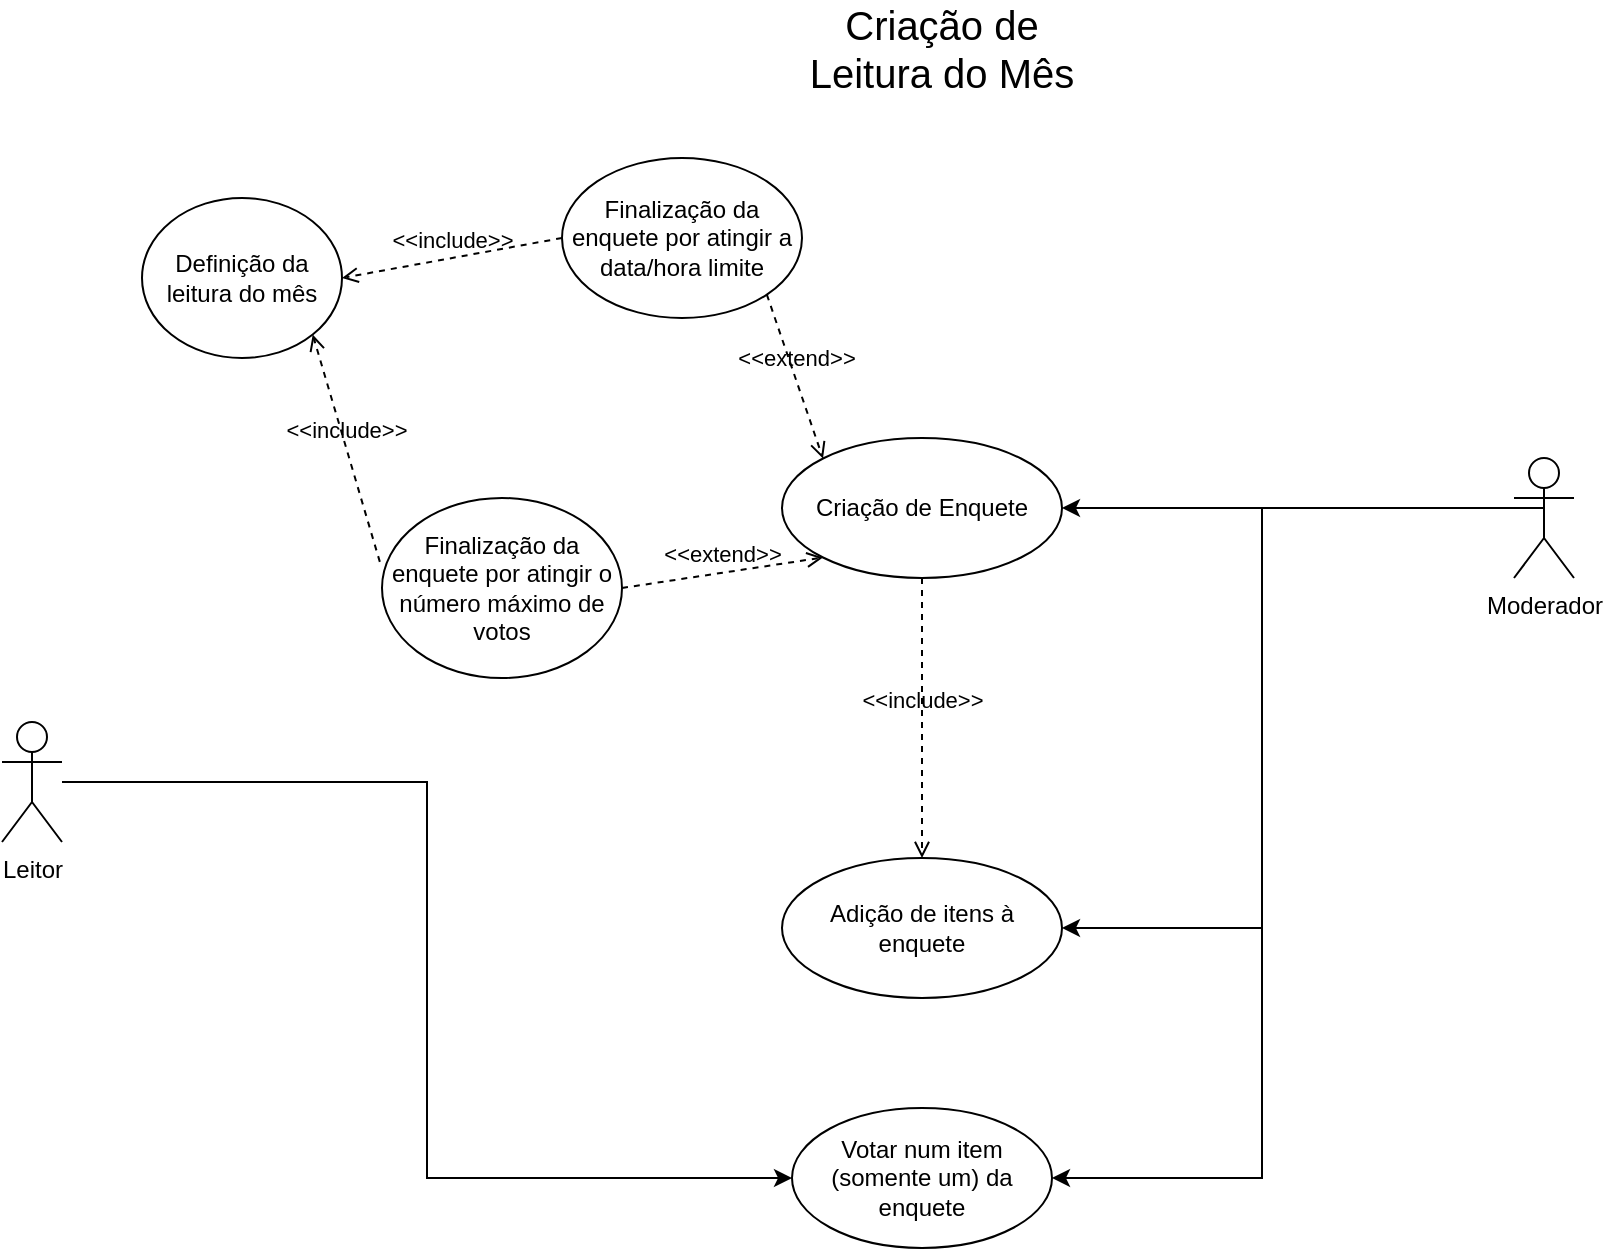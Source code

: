<mxfile version="21.1.2" type="device">
  <diagram name="Page-1" id="xCkjlxHcud06IziBQde7">
    <mxGraphModel dx="1311" dy="1261" grid="1" gridSize="10" guides="1" tooltips="1" connect="1" arrows="1" fold="1" page="1" pageScale="1" pageWidth="413" pageHeight="583" math="0" shadow="0">
      <root>
        <mxCell id="0" />
        <mxCell id="1" parent="0" />
        <mxCell id="FxO7BSVWqYl7jnOC90Lk-30" style="edgeStyle=orthogonalEdgeStyle;rounded=0;orthogonalLoop=1;jettySize=auto;html=1;exitX=0.5;exitY=0.5;exitDx=0;exitDy=0;exitPerimeter=0;entryX=1;entryY=0.5;entryDx=0;entryDy=0;" edge="1" parent="1" source="nq7M4v11IYsO-Z61pEUY-4" target="FxO7BSVWqYl7jnOC90Lk-29">
          <mxGeometry relative="1" as="geometry">
            <Array as="points">
              <mxPoint x="811" y="185" />
            </Array>
          </mxGeometry>
        </mxCell>
        <mxCell id="FxO7BSVWqYl7jnOC90Lk-32" style="edgeStyle=orthogonalEdgeStyle;rounded=0;orthogonalLoop=1;jettySize=auto;html=1;exitX=0.5;exitY=0.5;exitDx=0;exitDy=0;exitPerimeter=0;entryX=1;entryY=0.5;entryDx=0;entryDy=0;" edge="1" parent="1" source="nq7M4v11IYsO-Z61pEUY-4" target="FxO7BSVWqYl7jnOC90Lk-31">
          <mxGeometry relative="1" as="geometry">
            <Array as="points">
              <mxPoint x="811" y="185" />
              <mxPoint x="670" y="185" />
              <mxPoint x="670" y="395" />
            </Array>
          </mxGeometry>
        </mxCell>
        <mxCell id="FxO7BSVWqYl7jnOC90Lk-40" style="edgeStyle=orthogonalEdgeStyle;rounded=0;orthogonalLoop=1;jettySize=auto;html=1;entryX=1;entryY=0.5;entryDx=0;entryDy=0;" edge="1" parent="1" source="nq7M4v11IYsO-Z61pEUY-4" target="FxO7BSVWqYl7jnOC90Lk-39">
          <mxGeometry relative="1" as="geometry">
            <Array as="points">
              <mxPoint x="670" y="185" />
              <mxPoint x="670" y="520" />
            </Array>
          </mxGeometry>
        </mxCell>
        <mxCell id="nq7M4v11IYsO-Z61pEUY-4" value="Moderador" style="shape=umlActor;verticalLabelPosition=bottom;verticalAlign=top;html=1;" parent="1" vertex="1">
          <mxGeometry x="796" y="160" width="30" height="60" as="geometry" />
        </mxCell>
        <mxCell id="nq7M4v11IYsO-Z61pEUY-6" value="&lt;font style=&quot;font-size: 20px;&quot;&gt;Criação de Leitura do Mês&lt;/font&gt;" style="text;html=1;strokeColor=none;fillColor=none;align=center;verticalAlign=middle;whiteSpace=wrap;rounded=0;" parent="1" vertex="1">
          <mxGeometry x="440" y="-60" width="140" height="30" as="geometry" />
        </mxCell>
        <mxCell id="FxO7BSVWqYl7jnOC90Lk-41" style="edgeStyle=orthogonalEdgeStyle;rounded=0;orthogonalLoop=1;jettySize=auto;html=1;entryX=0;entryY=0.5;entryDx=0;entryDy=0;" edge="1" parent="1" source="nq7M4v11IYsO-Z61pEUY-12" target="FxO7BSVWqYl7jnOC90Lk-39">
          <mxGeometry relative="1" as="geometry" />
        </mxCell>
        <mxCell id="nq7M4v11IYsO-Z61pEUY-12" value="Leitor" style="shape=umlActor;verticalLabelPosition=bottom;verticalAlign=top;html=1;" parent="1" vertex="1">
          <mxGeometry x="40" y="292" width="30" height="60" as="geometry" />
        </mxCell>
        <mxCell id="FxO7BSVWqYl7jnOC90Lk-29" value="Criação de Enquete" style="ellipse;whiteSpace=wrap;html=1;" vertex="1" parent="1">
          <mxGeometry x="430" y="150" width="140" height="70" as="geometry" />
        </mxCell>
        <mxCell id="FxO7BSVWqYl7jnOC90Lk-31" value="Adição de itens à enquete" style="ellipse;whiteSpace=wrap;html=1;" vertex="1" parent="1">
          <mxGeometry x="430" y="360" width="140" height="70" as="geometry" />
        </mxCell>
        <mxCell id="FxO7BSVWqYl7jnOC90Lk-33" value="&amp;lt;&amp;lt;include&amp;gt;&amp;gt;" style="html=1;verticalAlign=bottom;labelBackgroundColor=none;endArrow=open;endFill=0;dashed=1;rounded=0;exitX=0.5;exitY=1;exitDx=0;exitDy=0;entryX=0.5;entryY=0;entryDx=0;entryDy=0;" edge="1" parent="1" source="FxO7BSVWqYl7jnOC90Lk-29" target="FxO7BSVWqYl7jnOC90Lk-31">
          <mxGeometry width="160" relative="1" as="geometry">
            <mxPoint x="470" y="240" as="sourcePoint" />
            <mxPoint x="630" y="240" as="targetPoint" />
          </mxGeometry>
        </mxCell>
        <mxCell id="FxO7BSVWqYl7jnOC90Lk-34" value="Finalização da enquete por atingir a data/hora limite" style="ellipse;whiteSpace=wrap;html=1;" vertex="1" parent="1">
          <mxGeometry x="320" y="10" width="120" height="80" as="geometry" />
        </mxCell>
        <mxCell id="FxO7BSVWqYl7jnOC90Lk-36" value="&amp;lt;&amp;lt;extend&amp;gt;&amp;gt;" style="html=1;verticalAlign=bottom;labelBackgroundColor=none;endArrow=open;endFill=0;dashed=1;rounded=0;exitX=1;exitY=1;exitDx=0;exitDy=0;entryX=0;entryY=0;entryDx=0;entryDy=0;" edge="1" parent="1" source="FxO7BSVWqYl7jnOC90Lk-34" target="FxO7BSVWqYl7jnOC90Lk-29">
          <mxGeometry width="160" relative="1" as="geometry">
            <mxPoint x="400" y="280" as="sourcePoint" />
            <mxPoint x="560" y="280" as="targetPoint" />
          </mxGeometry>
        </mxCell>
        <mxCell id="FxO7BSVWqYl7jnOC90Lk-37" value="Finalização da enquete por atingir o número máximo de votos" style="ellipse;whiteSpace=wrap;html=1;" vertex="1" parent="1">
          <mxGeometry x="230" y="180" width="120" height="90" as="geometry" />
        </mxCell>
        <mxCell id="FxO7BSVWqYl7jnOC90Lk-38" value="&amp;lt;&amp;lt;extend&amp;gt;&amp;gt;" style="html=1;verticalAlign=bottom;labelBackgroundColor=none;endArrow=open;endFill=0;dashed=1;rounded=0;exitX=1;exitY=0.5;exitDx=0;exitDy=0;entryX=0;entryY=1;entryDx=0;entryDy=0;" edge="1" parent="1" source="FxO7BSVWqYl7jnOC90Lk-37" target="FxO7BSVWqYl7jnOC90Lk-29">
          <mxGeometry width="160" relative="1" as="geometry">
            <mxPoint x="282" y="138" as="sourcePoint" />
            <mxPoint x="421" y="220" as="targetPoint" />
          </mxGeometry>
        </mxCell>
        <mxCell id="FxO7BSVWqYl7jnOC90Lk-39" value="Votar num item (somente um) da enquete" style="ellipse;whiteSpace=wrap;html=1;" vertex="1" parent="1">
          <mxGeometry x="435" y="485" width="130" height="70" as="geometry" />
        </mxCell>
        <mxCell id="FxO7BSVWqYl7jnOC90Lk-42" value="Definição da leitura do mês" style="ellipse;whiteSpace=wrap;html=1;" vertex="1" parent="1">
          <mxGeometry x="110" y="30" width="100" height="80" as="geometry" />
        </mxCell>
        <mxCell id="FxO7BSVWqYl7jnOC90Lk-44" value="&amp;lt;&amp;lt;include&amp;gt;&amp;gt;" style="html=1;verticalAlign=bottom;labelBackgroundColor=none;endArrow=open;endFill=0;dashed=1;rounded=0;exitX=0;exitY=0.5;exitDx=0;exitDy=0;entryX=1;entryY=0.5;entryDx=0;entryDy=0;" edge="1" parent="1" source="FxO7BSVWqYl7jnOC90Lk-34" target="FxO7BSVWqYl7jnOC90Lk-42">
          <mxGeometry width="160" relative="1" as="geometry">
            <mxPoint x="470" y="280" as="sourcePoint" />
            <mxPoint x="470" y="370" as="targetPoint" />
          </mxGeometry>
        </mxCell>
        <mxCell id="FxO7BSVWqYl7jnOC90Lk-45" value="&amp;lt;&amp;lt;include&amp;gt;&amp;gt;" style="html=1;verticalAlign=bottom;labelBackgroundColor=none;endArrow=open;endFill=0;dashed=1;rounded=0;exitX=-0.009;exitY=0.355;exitDx=0;exitDy=0;entryX=1;entryY=1;entryDx=0;entryDy=0;exitPerimeter=0;" edge="1" parent="1" source="FxO7BSVWqYl7jnOC90Lk-37" target="FxO7BSVWqYl7jnOC90Lk-42">
          <mxGeometry width="160" relative="1" as="geometry">
            <mxPoint x="250" y="125" as="sourcePoint" />
            <mxPoint x="160" y="125" as="targetPoint" />
          </mxGeometry>
        </mxCell>
      </root>
    </mxGraphModel>
  </diagram>
</mxfile>
